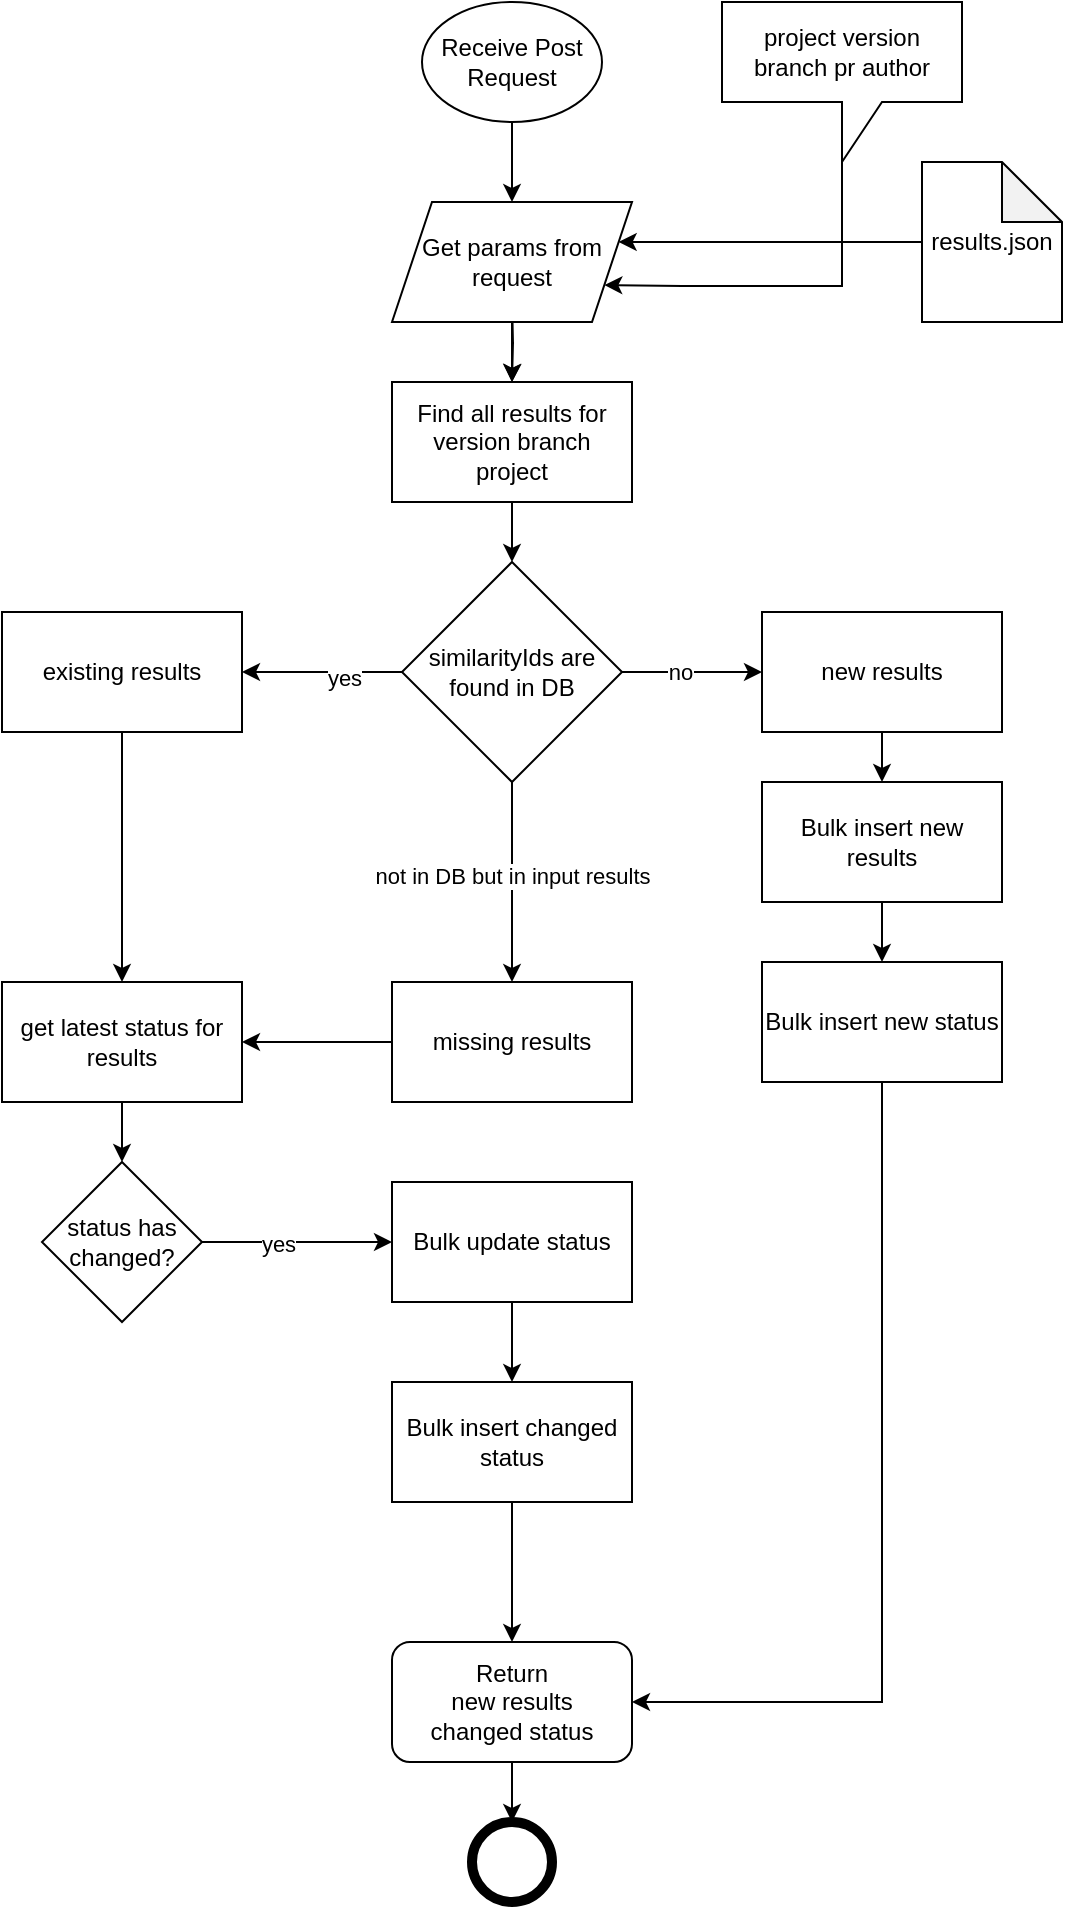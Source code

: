<mxfile version="24.6.4" type="github">
  <diagram name="Page-1" id="YByiRGs1S5qQSoG0bhu4">
    <mxGraphModel dx="2182" dy="1260" grid="1" gridSize="10" guides="1" tooltips="1" connect="1" arrows="1" fold="1" page="1" pageScale="1" pageWidth="850" pageHeight="1100" math="0" shadow="0">
      <root>
        <mxCell id="0" />
        <mxCell id="1" parent="0" />
        <mxCell id="QZMvqvCmCbf6V6JpCvCZ-3" style="edgeStyle=orthogonalEdgeStyle;rounded=0;orthogonalLoop=1;jettySize=auto;html=1;exitX=0.5;exitY=1;exitDx=0;exitDy=0;entryX=0.5;entryY=0;entryDx=0;entryDy=0;" edge="1" parent="1" source="QZMvqvCmCbf6V6JpCvCZ-1" target="QZMvqvCmCbf6V6JpCvCZ-18">
          <mxGeometry relative="1" as="geometry">
            <mxPoint x="425.034" y="100" as="targetPoint" />
          </mxGeometry>
        </mxCell>
        <mxCell id="QZMvqvCmCbf6V6JpCvCZ-1" value="Receive Post Request" style="ellipse;whiteSpace=wrap;html=1;" vertex="1" parent="1">
          <mxGeometry x="380" y="10" width="90" height="60" as="geometry" />
        </mxCell>
        <mxCell id="QZMvqvCmCbf6V6JpCvCZ-11" style="edgeStyle=orthogonalEdgeStyle;rounded=0;orthogonalLoop=1;jettySize=auto;html=1;entryX=0.5;entryY=0;entryDx=0;entryDy=0;" edge="1" parent="1" target="QZMvqvCmCbf6V6JpCvCZ-10">
          <mxGeometry relative="1" as="geometry">
            <mxPoint x="425" y="200" as="targetPoint" />
            <mxPoint x="425.034" y="160" as="sourcePoint" />
          </mxGeometry>
        </mxCell>
        <mxCell id="QZMvqvCmCbf6V6JpCvCZ-7" style="edgeStyle=orthogonalEdgeStyle;rounded=0;orthogonalLoop=1;jettySize=auto;html=1;" edge="1" parent="1" source="QZMvqvCmCbf6V6JpCvCZ-4" target="QZMvqvCmCbf6V6JpCvCZ-18">
          <mxGeometry relative="1" as="geometry">
            <mxPoint x="485" y="130" as="targetPoint" />
            <Array as="points">
              <mxPoint x="510" y="130" />
              <mxPoint x="510" y="130" />
            </Array>
          </mxGeometry>
        </mxCell>
        <mxCell id="QZMvqvCmCbf6V6JpCvCZ-4" value="results.json" style="shape=note;whiteSpace=wrap;html=1;backgroundOutline=1;darkOpacity=0.05;" vertex="1" parent="1">
          <mxGeometry x="630" y="90" width="70" height="80" as="geometry" />
        </mxCell>
        <mxCell id="QZMvqvCmCbf6V6JpCvCZ-6" value="project version branch pr author" style="shape=callout;whiteSpace=wrap;html=1;perimeter=calloutPerimeter;rotation=0;" vertex="1" parent="1">
          <mxGeometry x="530" y="10" width="120" height="80" as="geometry" />
        </mxCell>
        <mxCell id="QZMvqvCmCbf6V6JpCvCZ-8" style="edgeStyle=orthogonalEdgeStyle;rounded=0;orthogonalLoop=1;jettySize=auto;html=1;entryX=1;entryY=0.75;entryDx=0;entryDy=0;" edge="1" parent="1" source="QZMvqvCmCbf6V6JpCvCZ-6" target="QZMvqvCmCbf6V6JpCvCZ-18">
          <mxGeometry relative="1" as="geometry">
            <mxPoint x="484.04" y="153.64" as="targetPoint" />
            <Array as="points">
              <mxPoint x="590" y="152" />
              <mxPoint x="510" y="152" />
            </Array>
          </mxGeometry>
        </mxCell>
        <mxCell id="QZMvqvCmCbf6V6JpCvCZ-13" style="edgeStyle=orthogonalEdgeStyle;rounded=0;orthogonalLoop=1;jettySize=auto;html=1;exitX=0.5;exitY=1;exitDx=0;exitDy=0;" edge="1" parent="1" source="QZMvqvCmCbf6V6JpCvCZ-20" target="QZMvqvCmCbf6V6JpCvCZ-12">
          <mxGeometry relative="1" as="geometry">
            <mxPoint x="425" y="250" as="sourcePoint" />
          </mxGeometry>
        </mxCell>
        <mxCell id="QZMvqvCmCbf6V6JpCvCZ-17" style="edgeStyle=orthogonalEdgeStyle;rounded=0;orthogonalLoop=1;jettySize=auto;html=1;" edge="1" parent="1" source="QZMvqvCmCbf6V6JpCvCZ-12" target="QZMvqvCmCbf6V6JpCvCZ-28">
          <mxGeometry relative="1" as="geometry">
            <mxPoint x="320" y="345" as="targetPoint" />
          </mxGeometry>
        </mxCell>
        <mxCell id="QZMvqvCmCbf6V6JpCvCZ-22" value="yes" style="edgeLabel;html=1;align=center;verticalAlign=middle;resizable=0;points=[];" vertex="1" connectable="0" parent="QZMvqvCmCbf6V6JpCvCZ-17">
          <mxGeometry x="-0.273" y="3" relative="1" as="geometry">
            <mxPoint as="offset" />
          </mxGeometry>
        </mxCell>
        <mxCell id="QZMvqvCmCbf6V6JpCvCZ-23" style="edgeStyle=orthogonalEdgeStyle;rounded=0;orthogonalLoop=1;jettySize=auto;html=1;" edge="1" parent="1" source="QZMvqvCmCbf6V6JpCvCZ-12" target="QZMvqvCmCbf6V6JpCvCZ-27">
          <mxGeometry relative="1" as="geometry">
            <mxPoint x="520" y="345" as="targetPoint" />
          </mxGeometry>
        </mxCell>
        <mxCell id="QZMvqvCmCbf6V6JpCvCZ-24" value="no" style="edgeLabel;html=1;align=center;verticalAlign=middle;resizable=0;points=[];" vertex="1" connectable="0" parent="QZMvqvCmCbf6V6JpCvCZ-23">
          <mxGeometry x="-0.186" relative="1" as="geometry">
            <mxPoint as="offset" />
          </mxGeometry>
        </mxCell>
        <mxCell id="QZMvqvCmCbf6V6JpCvCZ-25" style="edgeStyle=orthogonalEdgeStyle;rounded=0;orthogonalLoop=1;jettySize=auto;html=1;" edge="1" parent="1" source="QZMvqvCmCbf6V6JpCvCZ-12" target="QZMvqvCmCbf6V6JpCvCZ-29">
          <mxGeometry relative="1" as="geometry">
            <mxPoint x="425" y="480" as="targetPoint" />
          </mxGeometry>
        </mxCell>
        <mxCell id="QZMvqvCmCbf6V6JpCvCZ-26" value="not in DB but in input results" style="edgeLabel;html=1;align=center;verticalAlign=middle;resizable=0;points=[];" vertex="1" connectable="0" parent="QZMvqvCmCbf6V6JpCvCZ-25">
          <mxGeometry x="-0.061" relative="1" as="geometry">
            <mxPoint as="offset" />
          </mxGeometry>
        </mxCell>
        <mxCell id="QZMvqvCmCbf6V6JpCvCZ-12" value="similarityIds are found in DB" style="rhombus;whiteSpace=wrap;html=1;" vertex="1" parent="1">
          <mxGeometry x="370" y="290" width="110" height="110" as="geometry" />
        </mxCell>
        <mxCell id="QZMvqvCmCbf6V6JpCvCZ-21" style="edgeStyle=orthogonalEdgeStyle;rounded=0;orthogonalLoop=1;jettySize=auto;html=1;" edge="1" parent="1" source="QZMvqvCmCbf6V6JpCvCZ-18" target="QZMvqvCmCbf6V6JpCvCZ-20">
          <mxGeometry relative="1" as="geometry" />
        </mxCell>
        <mxCell id="QZMvqvCmCbf6V6JpCvCZ-18" value="Get params from request" style="shape=parallelogram;perimeter=parallelogramPerimeter;whiteSpace=wrap;html=1;fixedSize=1;" vertex="1" parent="1">
          <mxGeometry x="365" y="110" width="120" height="60" as="geometry" />
        </mxCell>
        <mxCell id="QZMvqvCmCbf6V6JpCvCZ-20" value="Find all results for version branch project" style="rounded=0;whiteSpace=wrap;html=1;" vertex="1" parent="1">
          <mxGeometry x="365" y="200" width="120" height="60" as="geometry" />
        </mxCell>
        <mxCell id="QZMvqvCmCbf6V6JpCvCZ-32" style="edgeStyle=orthogonalEdgeStyle;rounded=0;orthogonalLoop=1;jettySize=auto;html=1;" edge="1" parent="1" source="QZMvqvCmCbf6V6JpCvCZ-27" target="QZMvqvCmCbf6V6JpCvCZ-31">
          <mxGeometry relative="1" as="geometry" />
        </mxCell>
        <mxCell id="QZMvqvCmCbf6V6JpCvCZ-27" value="new results" style="rounded=0;whiteSpace=wrap;html=1;" vertex="1" parent="1">
          <mxGeometry x="550" y="315" width="120" height="60" as="geometry" />
        </mxCell>
        <mxCell id="QZMvqvCmCbf6V6JpCvCZ-37" style="edgeStyle=orthogonalEdgeStyle;rounded=0;orthogonalLoop=1;jettySize=auto;html=1;" edge="1" parent="1" source="QZMvqvCmCbf6V6JpCvCZ-28" target="QZMvqvCmCbf6V6JpCvCZ-36">
          <mxGeometry relative="1" as="geometry" />
        </mxCell>
        <mxCell id="QZMvqvCmCbf6V6JpCvCZ-28" value="existing results" style="rounded=0;whiteSpace=wrap;html=1;" vertex="1" parent="1">
          <mxGeometry x="170" y="315" width="120" height="60" as="geometry" />
        </mxCell>
        <mxCell id="QZMvqvCmCbf6V6JpCvCZ-38" style="edgeStyle=orthogonalEdgeStyle;rounded=0;orthogonalLoop=1;jettySize=auto;html=1;" edge="1" parent="1" source="QZMvqvCmCbf6V6JpCvCZ-29" target="QZMvqvCmCbf6V6JpCvCZ-36">
          <mxGeometry relative="1" as="geometry" />
        </mxCell>
        <mxCell id="QZMvqvCmCbf6V6JpCvCZ-29" value="missing results" style="rounded=0;whiteSpace=wrap;html=1;" vertex="1" parent="1">
          <mxGeometry x="365" y="500" width="120" height="60" as="geometry" />
        </mxCell>
        <mxCell id="QZMvqvCmCbf6V6JpCvCZ-34" style="edgeStyle=orthogonalEdgeStyle;rounded=0;orthogonalLoop=1;jettySize=auto;html=1;" edge="1" parent="1" source="QZMvqvCmCbf6V6JpCvCZ-31" target="QZMvqvCmCbf6V6JpCvCZ-33">
          <mxGeometry relative="1" as="geometry" />
        </mxCell>
        <mxCell id="QZMvqvCmCbf6V6JpCvCZ-31" value="Bulk insert new results" style="rounded=0;whiteSpace=wrap;html=1;" vertex="1" parent="1">
          <mxGeometry x="550" y="400" width="120" height="60" as="geometry" />
        </mxCell>
        <mxCell id="QZMvqvCmCbf6V6JpCvCZ-53" style="edgeStyle=orthogonalEdgeStyle;rounded=0;orthogonalLoop=1;jettySize=auto;html=1;entryX=1;entryY=0.5;entryDx=0;entryDy=0;" edge="1" parent="1" source="QZMvqvCmCbf6V6JpCvCZ-33" target="QZMvqvCmCbf6V6JpCvCZ-51">
          <mxGeometry relative="1" as="geometry">
            <Array as="points">
              <mxPoint x="610" y="860" />
            </Array>
          </mxGeometry>
        </mxCell>
        <mxCell id="QZMvqvCmCbf6V6JpCvCZ-33" value="Bulk insert new status" style="rounded=0;whiteSpace=wrap;html=1;" vertex="1" parent="1">
          <mxGeometry x="550" y="490" width="120" height="60" as="geometry" />
        </mxCell>
        <mxCell id="QZMvqvCmCbf6V6JpCvCZ-40" style="edgeStyle=orthogonalEdgeStyle;rounded=0;orthogonalLoop=1;jettySize=auto;html=1;" edge="1" parent="1" source="QZMvqvCmCbf6V6JpCvCZ-36" target="QZMvqvCmCbf6V6JpCvCZ-39">
          <mxGeometry relative="1" as="geometry" />
        </mxCell>
        <mxCell id="QZMvqvCmCbf6V6JpCvCZ-36" value="get latest status for results" style="rounded=0;whiteSpace=wrap;html=1;" vertex="1" parent="1">
          <mxGeometry x="170" y="500" width="120" height="60" as="geometry" />
        </mxCell>
        <mxCell id="QZMvqvCmCbf6V6JpCvCZ-44" style="edgeStyle=orthogonalEdgeStyle;rounded=0;orthogonalLoop=1;jettySize=auto;html=1;" edge="1" parent="1" source="QZMvqvCmCbf6V6JpCvCZ-39" target="QZMvqvCmCbf6V6JpCvCZ-47">
          <mxGeometry relative="1" as="geometry">
            <mxPoint x="350" y="630" as="targetPoint" />
          </mxGeometry>
        </mxCell>
        <mxCell id="QZMvqvCmCbf6V6JpCvCZ-46" value="yes" style="edgeLabel;html=1;align=center;verticalAlign=middle;resizable=0;points=[];" vertex="1" connectable="0" parent="QZMvqvCmCbf6V6JpCvCZ-44">
          <mxGeometry x="-0.204" y="-1" relative="1" as="geometry">
            <mxPoint as="offset" />
          </mxGeometry>
        </mxCell>
        <mxCell id="QZMvqvCmCbf6V6JpCvCZ-39" value="status has changed?" style="rhombus;whiteSpace=wrap;html=1;" vertex="1" parent="1">
          <mxGeometry x="190" y="590" width="80" height="80" as="geometry" />
        </mxCell>
        <mxCell id="QZMvqvCmCbf6V6JpCvCZ-49" style="edgeStyle=orthogonalEdgeStyle;rounded=0;orthogonalLoop=1;jettySize=auto;html=1;" edge="1" parent="1" source="QZMvqvCmCbf6V6JpCvCZ-47" target="QZMvqvCmCbf6V6JpCvCZ-48">
          <mxGeometry relative="1" as="geometry" />
        </mxCell>
        <mxCell id="QZMvqvCmCbf6V6JpCvCZ-47" value="Bulk update status" style="rounded=0;whiteSpace=wrap;html=1;" vertex="1" parent="1">
          <mxGeometry x="365" y="600" width="120" height="60" as="geometry" />
        </mxCell>
        <mxCell id="QZMvqvCmCbf6V6JpCvCZ-52" style="edgeStyle=orthogonalEdgeStyle;rounded=0;orthogonalLoop=1;jettySize=auto;html=1;" edge="1" parent="1" source="QZMvqvCmCbf6V6JpCvCZ-48" target="QZMvqvCmCbf6V6JpCvCZ-51">
          <mxGeometry relative="1" as="geometry" />
        </mxCell>
        <mxCell id="QZMvqvCmCbf6V6JpCvCZ-48" value="Bulk insert changed status" style="rounded=0;whiteSpace=wrap;html=1;" vertex="1" parent="1">
          <mxGeometry x="365" y="700" width="120" height="60" as="geometry" />
        </mxCell>
        <mxCell id="QZMvqvCmCbf6V6JpCvCZ-55" value="" style="edgeStyle=orthogonalEdgeStyle;rounded=0;orthogonalLoop=1;jettySize=auto;html=1;" edge="1" parent="1" source="QZMvqvCmCbf6V6JpCvCZ-51" target="QZMvqvCmCbf6V6JpCvCZ-54">
          <mxGeometry relative="1" as="geometry" />
        </mxCell>
        <mxCell id="QZMvqvCmCbf6V6JpCvCZ-51" value="Return&lt;div&gt;new results&lt;/div&gt;&lt;div&gt;changed status&lt;/div&gt;" style="rounded=1;whiteSpace=wrap;html=1;" vertex="1" parent="1">
          <mxGeometry x="365" y="830" width="120" height="60" as="geometry" />
        </mxCell>
        <mxCell id="QZMvqvCmCbf6V6JpCvCZ-54" value="" style="ellipse;whiteSpace=wrap;html=1;rounded=1;fillColor=#ffffff;strokeWidth=5;strokeColor=#000000;" vertex="1" parent="1">
          <mxGeometry x="405" y="920" width="40" height="40" as="geometry" />
        </mxCell>
      </root>
    </mxGraphModel>
  </diagram>
</mxfile>

